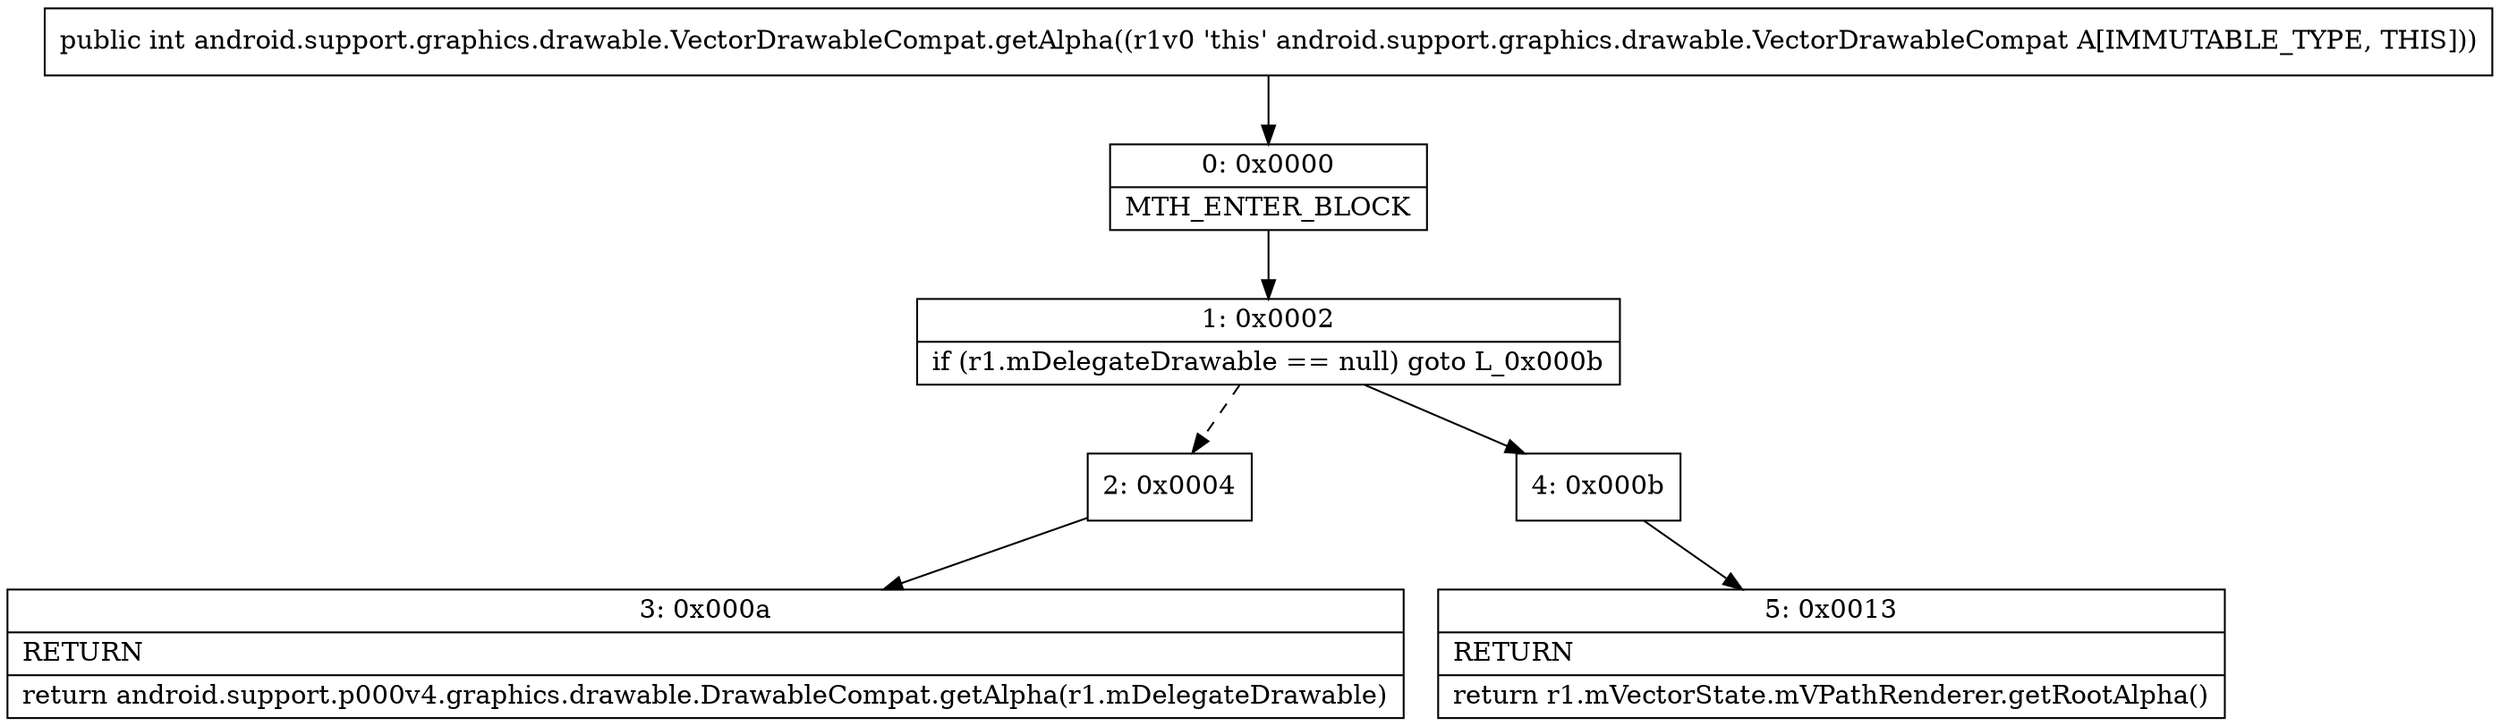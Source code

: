 digraph "CFG forandroid.support.graphics.drawable.VectorDrawableCompat.getAlpha()I" {
Node_0 [shape=record,label="{0\:\ 0x0000|MTH_ENTER_BLOCK\l}"];
Node_1 [shape=record,label="{1\:\ 0x0002|if (r1.mDelegateDrawable == null) goto L_0x000b\l}"];
Node_2 [shape=record,label="{2\:\ 0x0004}"];
Node_3 [shape=record,label="{3\:\ 0x000a|RETURN\l|return android.support.p000v4.graphics.drawable.DrawableCompat.getAlpha(r1.mDelegateDrawable)\l}"];
Node_4 [shape=record,label="{4\:\ 0x000b}"];
Node_5 [shape=record,label="{5\:\ 0x0013|RETURN\l|return r1.mVectorState.mVPathRenderer.getRootAlpha()\l}"];
MethodNode[shape=record,label="{public int android.support.graphics.drawable.VectorDrawableCompat.getAlpha((r1v0 'this' android.support.graphics.drawable.VectorDrawableCompat A[IMMUTABLE_TYPE, THIS])) }"];
MethodNode -> Node_0;
Node_0 -> Node_1;
Node_1 -> Node_2[style=dashed];
Node_1 -> Node_4;
Node_2 -> Node_3;
Node_4 -> Node_5;
}

